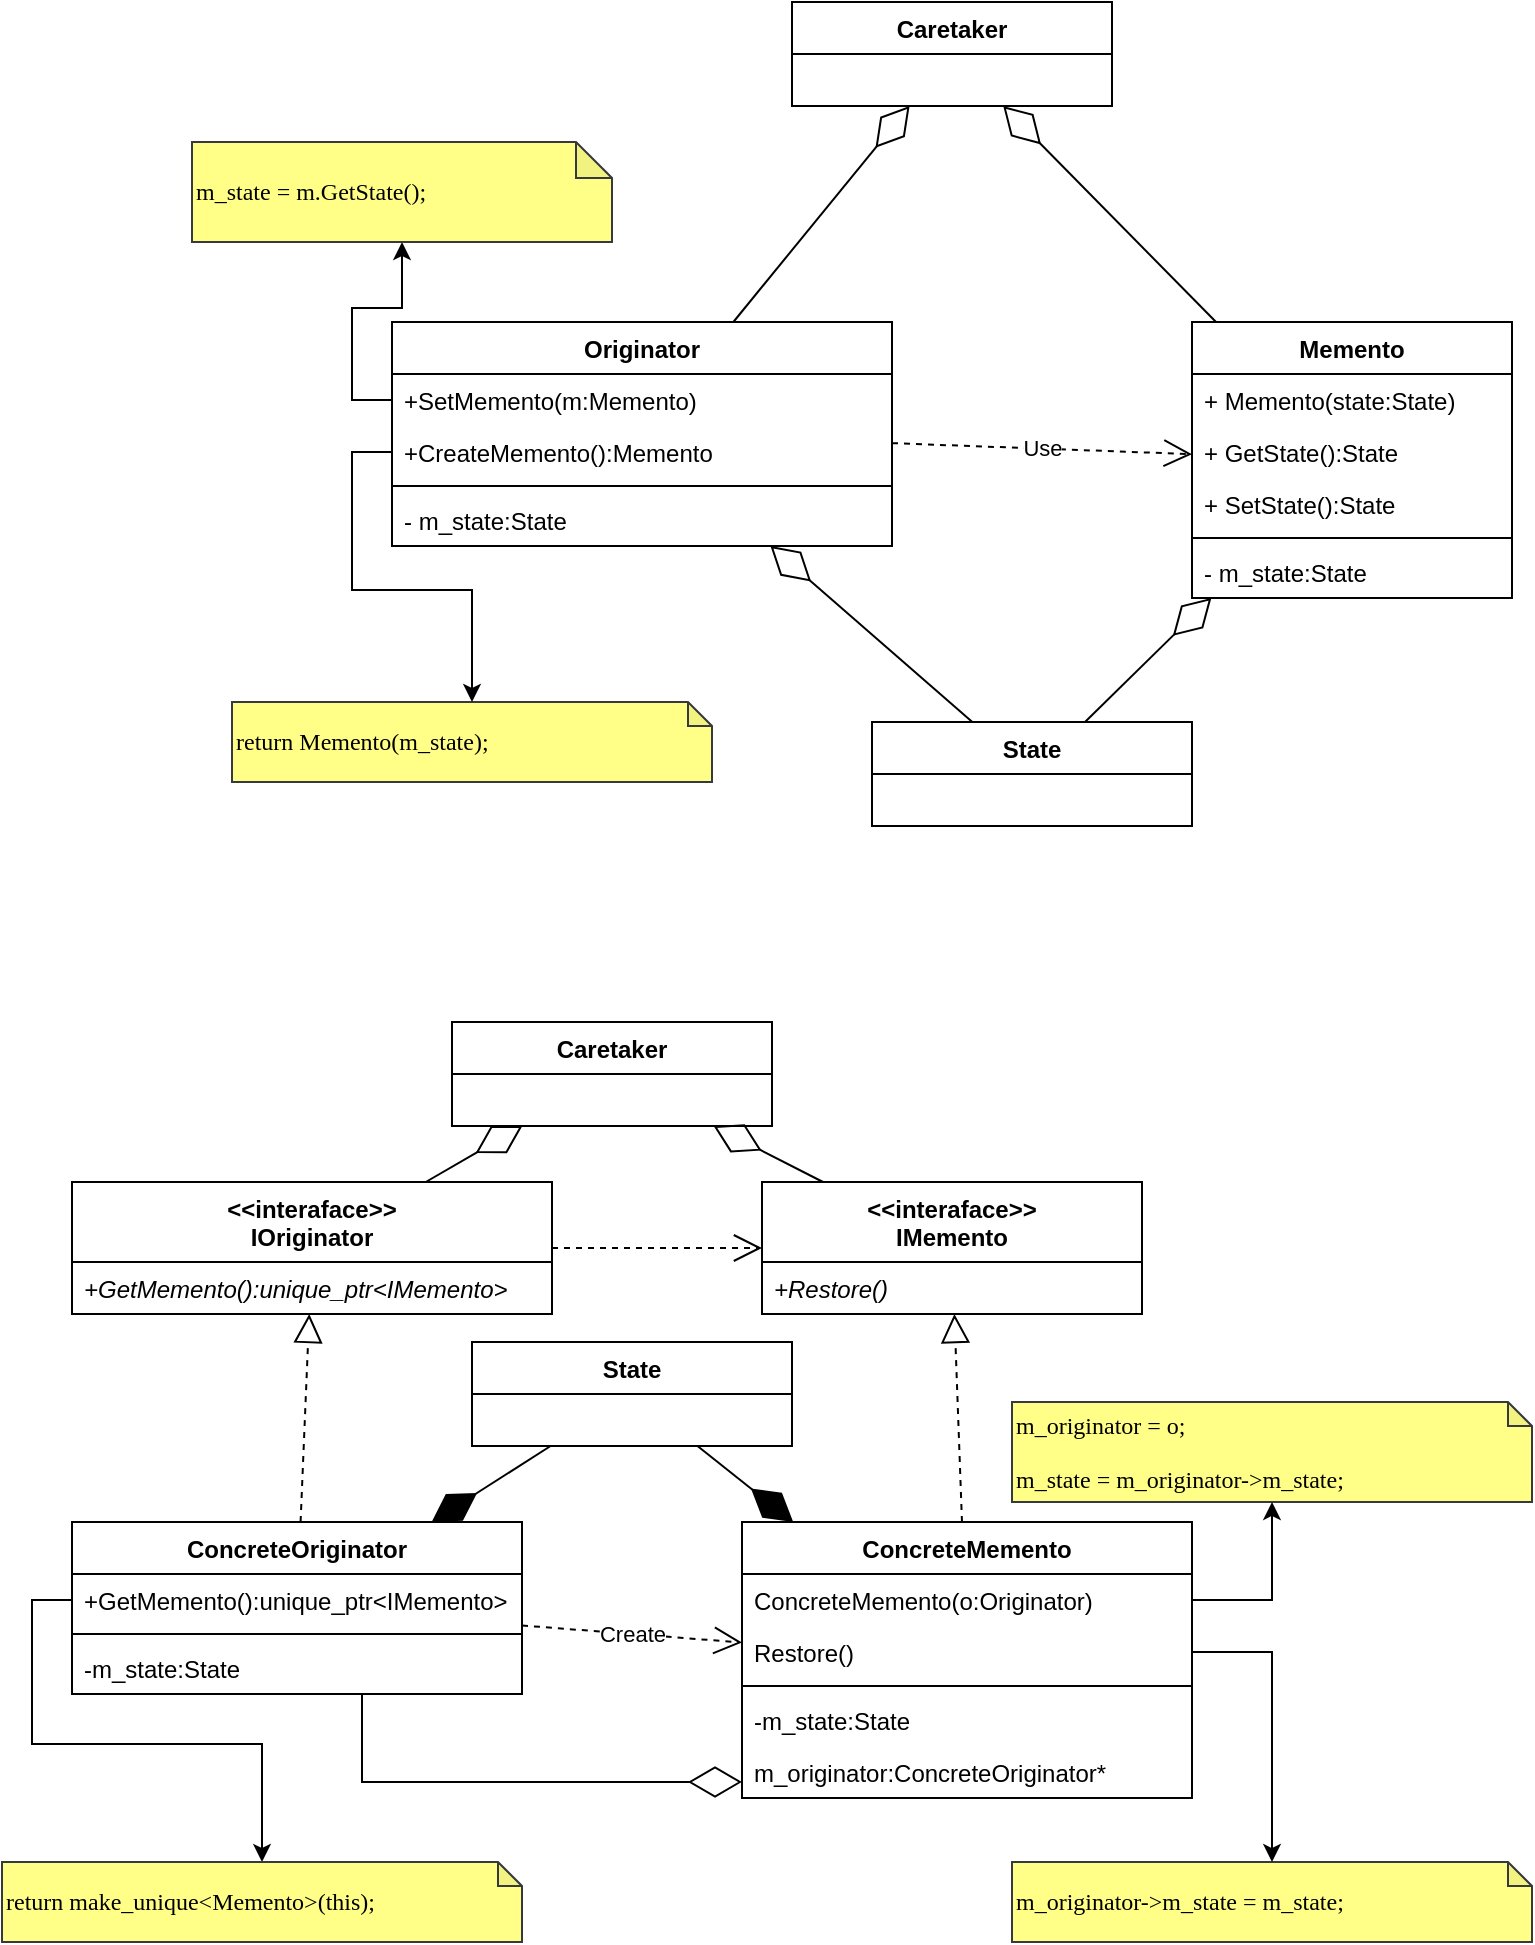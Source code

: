 <mxfile version="21.7.5" type="device">
  <diagram name="Page-1" id="PP6GrdwsWJ3TgQ5O1fh9">
    <mxGraphModel dx="1195" dy="703" grid="1" gridSize="10" guides="1" tooltips="1" connect="1" arrows="1" fold="1" page="1" pageScale="1" pageWidth="850" pageHeight="1100" math="0" shadow="0">
      <root>
        <mxCell id="0" />
        <mxCell id="1" parent="0" />
        <mxCell id="WiZL7kzvkpzc0bTxEAKB-1" value="Originator" style="swimlane;fontStyle=1;align=center;verticalAlign=top;childLayout=stackLayout;horizontal=1;startSize=26;horizontalStack=0;resizeParent=1;resizeParentMax=0;resizeLast=0;collapsible=1;marginBottom=0;whiteSpace=wrap;html=1;" vertex="1" parent="1">
          <mxGeometry x="200" y="160" width="250" height="112" as="geometry" />
        </mxCell>
        <mxCell id="WiZL7kzvkpzc0bTxEAKB-2" value="+SetMemento(m:Memento)" style="text;strokeColor=none;fillColor=none;align=left;verticalAlign=top;spacingLeft=4;spacingRight=4;overflow=hidden;rotatable=0;points=[[0,0.5],[1,0.5]];portConstraint=eastwest;whiteSpace=wrap;html=1;" vertex="1" parent="WiZL7kzvkpzc0bTxEAKB-1">
          <mxGeometry y="26" width="250" height="26" as="geometry" />
        </mxCell>
        <mxCell id="WiZL7kzvkpzc0bTxEAKB-5" value="+CreateMemento():Memento" style="text;strokeColor=none;fillColor=none;align=left;verticalAlign=top;spacingLeft=4;spacingRight=4;overflow=hidden;rotatable=0;points=[[0,0.5],[1,0.5]];portConstraint=eastwest;whiteSpace=wrap;html=1;" vertex="1" parent="WiZL7kzvkpzc0bTxEAKB-1">
          <mxGeometry y="52" width="250" height="26" as="geometry" />
        </mxCell>
        <mxCell id="WiZL7kzvkpzc0bTxEAKB-3" value="" style="line;strokeWidth=1;fillColor=none;align=left;verticalAlign=middle;spacingTop=-1;spacingLeft=3;spacingRight=3;rotatable=0;labelPosition=right;points=[];portConstraint=eastwest;strokeColor=inherit;" vertex="1" parent="WiZL7kzvkpzc0bTxEAKB-1">
          <mxGeometry y="78" width="250" height="8" as="geometry" />
        </mxCell>
        <mxCell id="WiZL7kzvkpzc0bTxEAKB-4" value="- m_state:State" style="text;strokeColor=none;fillColor=none;align=left;verticalAlign=top;spacingLeft=4;spacingRight=4;overflow=hidden;rotatable=0;points=[[0,0.5],[1,0.5]];portConstraint=eastwest;whiteSpace=wrap;html=1;" vertex="1" parent="WiZL7kzvkpzc0bTxEAKB-1">
          <mxGeometry y="86" width="250" height="26" as="geometry" />
        </mxCell>
        <mxCell id="WiZL7kzvkpzc0bTxEAKB-6" value="Memento" style="swimlane;fontStyle=1;align=center;verticalAlign=top;childLayout=stackLayout;horizontal=1;startSize=26;horizontalStack=0;resizeParent=1;resizeParentMax=0;resizeLast=0;collapsible=1;marginBottom=0;whiteSpace=wrap;html=1;" vertex="1" parent="1">
          <mxGeometry x="600" y="160" width="160" height="138" as="geometry" />
        </mxCell>
        <mxCell id="WiZL7kzvkpzc0bTxEAKB-17" value="+ Memento(state:State)" style="text;strokeColor=none;fillColor=none;align=left;verticalAlign=top;spacingLeft=4;spacingRight=4;overflow=hidden;rotatable=0;points=[[0,0.5],[1,0.5]];portConstraint=eastwest;whiteSpace=wrap;html=1;" vertex="1" parent="WiZL7kzvkpzc0bTxEAKB-6">
          <mxGeometry y="26" width="160" height="26" as="geometry" />
        </mxCell>
        <mxCell id="WiZL7kzvkpzc0bTxEAKB-9" value="+ GetState():State" style="text;strokeColor=none;fillColor=none;align=left;verticalAlign=top;spacingLeft=4;spacingRight=4;overflow=hidden;rotatable=0;points=[[0,0.5],[1,0.5]];portConstraint=eastwest;whiteSpace=wrap;html=1;" vertex="1" parent="WiZL7kzvkpzc0bTxEAKB-6">
          <mxGeometry y="52" width="160" height="26" as="geometry" />
        </mxCell>
        <mxCell id="WiZL7kzvkpzc0bTxEAKB-10" value="+ SetState():State" style="text;strokeColor=none;fillColor=none;align=left;verticalAlign=top;spacingLeft=4;spacingRight=4;overflow=hidden;rotatable=0;points=[[0,0.5],[1,0.5]];portConstraint=eastwest;whiteSpace=wrap;html=1;" vertex="1" parent="WiZL7kzvkpzc0bTxEAKB-6">
          <mxGeometry y="78" width="160" height="26" as="geometry" />
        </mxCell>
        <mxCell id="WiZL7kzvkpzc0bTxEAKB-8" value="" style="line;strokeWidth=1;fillColor=none;align=left;verticalAlign=middle;spacingTop=-1;spacingLeft=3;spacingRight=3;rotatable=0;labelPosition=right;points=[];portConstraint=eastwest;strokeColor=inherit;" vertex="1" parent="WiZL7kzvkpzc0bTxEAKB-6">
          <mxGeometry y="104" width="160" height="8" as="geometry" />
        </mxCell>
        <mxCell id="WiZL7kzvkpzc0bTxEAKB-7" value="- m_state:State" style="text;strokeColor=none;fillColor=none;align=left;verticalAlign=top;spacingLeft=4;spacingRight=4;overflow=hidden;rotatable=0;points=[[0,0.5],[1,0.5]];portConstraint=eastwest;whiteSpace=wrap;html=1;" vertex="1" parent="WiZL7kzvkpzc0bTxEAKB-6">
          <mxGeometry y="112" width="160" height="26" as="geometry" />
        </mxCell>
        <mxCell id="WiZL7kzvkpzc0bTxEAKB-11" value="Use" style="endArrow=open;endSize=12;dashed=1;html=1;rounded=0;" edge="1" parent="1" source="WiZL7kzvkpzc0bTxEAKB-1" target="WiZL7kzvkpzc0bTxEAKB-6">
          <mxGeometry width="160" relative="1" as="geometry">
            <mxPoint x="520" y="430" as="sourcePoint" />
            <mxPoint x="680" y="430" as="targetPoint" />
          </mxGeometry>
        </mxCell>
        <mxCell id="WiZL7kzvkpzc0bTxEAKB-12" value="State" style="swimlane;fontStyle=1;align=center;verticalAlign=top;childLayout=stackLayout;horizontal=1;startSize=26;horizontalStack=0;resizeParent=1;resizeParentMax=0;resizeLast=0;collapsible=1;marginBottom=0;whiteSpace=wrap;html=1;" vertex="1" parent="1">
          <mxGeometry x="440" y="360" width="160" height="52" as="geometry" />
        </mxCell>
        <mxCell id="WiZL7kzvkpzc0bTxEAKB-16" value="" style="endArrow=diamondThin;endFill=0;endSize=24;html=1;rounded=0;" edge="1" parent="1" source="WiZL7kzvkpzc0bTxEAKB-12" target="WiZL7kzvkpzc0bTxEAKB-6">
          <mxGeometry width="160" relative="1" as="geometry">
            <mxPoint x="640" y="330" as="sourcePoint" />
            <mxPoint x="800" y="330" as="targetPoint" />
          </mxGeometry>
        </mxCell>
        <mxCell id="WiZL7kzvkpzc0bTxEAKB-18" value="" style="endArrow=diamondThin;endFill=0;endSize=24;html=1;rounded=0;" edge="1" parent="1" source="WiZL7kzvkpzc0bTxEAKB-12" target="WiZL7kzvkpzc0bTxEAKB-1">
          <mxGeometry width="160" relative="1" as="geometry">
            <mxPoint x="160" y="380" as="sourcePoint" />
            <mxPoint x="320" y="380" as="targetPoint" />
          </mxGeometry>
        </mxCell>
        <mxCell id="WiZL7kzvkpzc0bTxEAKB-19" value="&lt;pre&gt;&lt;font face=&quot;Lucida Console&quot;&gt;return Memento(m_state);&lt;/font&gt;&lt;/pre&gt;" style="shape=note;whiteSpace=wrap;html=1;backgroundOutline=1;darkOpacity=0.05;align=left;size=12;fillColor=#ffff88;strokeColor=#36393d;" vertex="1" parent="1">
          <mxGeometry x="120" y="350" width="240" height="40" as="geometry" />
        </mxCell>
        <mxCell id="WiZL7kzvkpzc0bTxEAKB-20" style="edgeStyle=orthogonalEdgeStyle;rounded=0;orthogonalLoop=1;jettySize=auto;html=1;" edge="1" parent="1" source="WiZL7kzvkpzc0bTxEAKB-5" target="WiZL7kzvkpzc0bTxEAKB-19">
          <mxGeometry relative="1" as="geometry" />
        </mxCell>
        <mxCell id="WiZL7kzvkpzc0bTxEAKB-21" style="edgeStyle=orthogonalEdgeStyle;rounded=0;orthogonalLoop=1;jettySize=auto;html=1;" edge="1" target="WiZL7kzvkpzc0bTxEAKB-22" parent="1" source="WiZL7kzvkpzc0bTxEAKB-2">
          <mxGeometry relative="1" as="geometry">
            <mxPoint x="20" y="360" as="sourcePoint" />
          </mxGeometry>
        </mxCell>
        <mxCell id="WiZL7kzvkpzc0bTxEAKB-22" value="&lt;pre&gt;&lt;font face=&quot;Lucida Console&quot;&gt;m_state = m.GetState();&lt;/font&gt;&lt;/pre&gt;" style="shape=note;whiteSpace=wrap;html=1;backgroundOutline=1;darkOpacity=0.05;align=left;size=18;fillColor=#ffff88;strokeColor=#36393d;" vertex="1" parent="1">
          <mxGeometry x="100" y="70" width="210" height="50" as="geometry" />
        </mxCell>
        <mxCell id="WiZL7kzvkpzc0bTxEAKB-23" value="Caretaker" style="swimlane;fontStyle=1;align=center;verticalAlign=top;childLayout=stackLayout;horizontal=1;startSize=26;horizontalStack=0;resizeParent=1;resizeParentMax=0;resizeLast=0;collapsible=1;marginBottom=0;whiteSpace=wrap;html=1;" vertex="1" parent="1">
          <mxGeometry x="400" width="160" height="52" as="geometry" />
        </mxCell>
        <mxCell id="WiZL7kzvkpzc0bTxEAKB-29" value="" style="endArrow=diamondThin;endFill=0;endSize=24;html=1;rounded=0;" edge="1" parent="1" source="WiZL7kzvkpzc0bTxEAKB-6" target="WiZL7kzvkpzc0bTxEAKB-23">
          <mxGeometry width="160" relative="1" as="geometry">
            <mxPoint x="550" y="100" as="sourcePoint" />
            <mxPoint x="710" y="100" as="targetPoint" />
          </mxGeometry>
        </mxCell>
        <mxCell id="WiZL7kzvkpzc0bTxEAKB-30" value="" style="endArrow=diamondThin;endFill=0;endSize=24;html=1;rounded=0;" edge="1" parent="1" source="WiZL7kzvkpzc0bTxEAKB-1" target="WiZL7kzvkpzc0bTxEAKB-23">
          <mxGeometry width="160" relative="1" as="geometry">
            <mxPoint x="550" y="100" as="sourcePoint" />
            <mxPoint x="710" y="100" as="targetPoint" />
          </mxGeometry>
        </mxCell>
        <mxCell id="WiZL7kzvkpzc0bTxEAKB-31" value="&amp;lt;&amp;lt;interaface&amp;gt;&amp;gt;&lt;br&gt;IOriginator" style="swimlane;fontStyle=1;align=center;verticalAlign=top;childLayout=stackLayout;horizontal=1;startSize=40;horizontalStack=0;resizeParent=1;resizeParentMax=0;resizeLast=0;collapsible=1;marginBottom=0;whiteSpace=wrap;html=1;" vertex="1" parent="1">
          <mxGeometry x="40" y="590" width="240" height="66" as="geometry" />
        </mxCell>
        <mxCell id="WiZL7kzvkpzc0bTxEAKB-32" value="+GetMemento():unique_ptr&amp;lt;IMemento&amp;gt;" style="text;strokeColor=none;fillColor=none;align=left;verticalAlign=top;spacingLeft=4;spacingRight=4;overflow=hidden;rotatable=0;points=[[0,0.5],[1,0.5]];portConstraint=eastwest;whiteSpace=wrap;html=1;fontStyle=2" vertex="1" parent="WiZL7kzvkpzc0bTxEAKB-31">
          <mxGeometry y="40" width="240" height="26" as="geometry" />
        </mxCell>
        <mxCell id="WiZL7kzvkpzc0bTxEAKB-36" value="&amp;lt;&amp;lt;interaface&amp;gt;&amp;gt;&lt;br&gt;IMemento" style="swimlane;fontStyle=1;align=center;verticalAlign=top;childLayout=stackLayout;horizontal=1;startSize=40;horizontalStack=0;resizeParent=1;resizeParentMax=0;resizeLast=0;collapsible=1;marginBottom=0;whiteSpace=wrap;html=1;" vertex="1" parent="1">
          <mxGeometry x="385" y="590" width="190" height="66" as="geometry" />
        </mxCell>
        <mxCell id="WiZL7kzvkpzc0bTxEAKB-37" value="+Restore()" style="text;strokeColor=none;fillColor=none;align=left;verticalAlign=top;spacingLeft=4;spacingRight=4;overflow=hidden;rotatable=0;points=[[0,0.5],[1,0.5]];portConstraint=eastwest;whiteSpace=wrap;html=1;fontStyle=2" vertex="1" parent="WiZL7kzvkpzc0bTxEAKB-36">
          <mxGeometry y="40" width="190" height="26" as="geometry" />
        </mxCell>
        <mxCell id="WiZL7kzvkpzc0bTxEAKB-38" value="" style="endArrow=open;endSize=12;dashed=1;html=1;rounded=0;" edge="1" parent="1" source="WiZL7kzvkpzc0bTxEAKB-31" target="WiZL7kzvkpzc0bTxEAKB-36">
          <mxGeometry width="160" relative="1" as="geometry">
            <mxPoint x="340" y="860" as="sourcePoint" />
            <mxPoint x="500" y="860" as="targetPoint" />
          </mxGeometry>
        </mxCell>
        <mxCell id="WiZL7kzvkpzc0bTxEAKB-58" style="edgeStyle=orthogonalEdgeStyle;rounded=0;orthogonalLoop=1;jettySize=auto;html=1;" edge="1" parent="1" source="WiZL7kzvkpzc0bTxEAKB-48" target="WiZL7kzvkpzc0bTxEAKB-53">
          <mxGeometry relative="1" as="geometry" />
        </mxCell>
        <mxCell id="WiZL7kzvkpzc0bTxEAKB-39" value="ConcreteOriginator" style="swimlane;fontStyle=1;align=center;verticalAlign=top;childLayout=stackLayout;horizontal=1;startSize=26;horizontalStack=0;resizeParent=1;resizeParentMax=0;resizeLast=0;collapsible=1;marginBottom=0;whiteSpace=wrap;html=1;" vertex="1" parent="1">
          <mxGeometry x="40" y="760" width="225" height="86" as="geometry" />
        </mxCell>
        <mxCell id="WiZL7kzvkpzc0bTxEAKB-48" value="+GetMemento():unique_ptr&amp;lt;IMemento&amp;gt;" style="text;strokeColor=none;fillColor=none;align=left;verticalAlign=top;spacingLeft=4;spacingRight=4;overflow=hidden;rotatable=0;points=[[0,0.5],[1,0.5]];portConstraint=eastwest;whiteSpace=wrap;html=1;fontStyle=0" vertex="1" parent="WiZL7kzvkpzc0bTxEAKB-39">
          <mxGeometry y="26" width="225" height="26" as="geometry" />
        </mxCell>
        <mxCell id="WiZL7kzvkpzc0bTxEAKB-56" value="" style="line;strokeWidth=1;fillColor=none;align=left;verticalAlign=middle;spacingTop=-1;spacingLeft=3;spacingRight=3;rotatable=0;labelPosition=right;points=[];portConstraint=eastwest;strokeColor=inherit;" vertex="1" parent="WiZL7kzvkpzc0bTxEAKB-39">
          <mxGeometry y="52" width="225" height="8" as="geometry" />
        </mxCell>
        <mxCell id="WiZL7kzvkpzc0bTxEAKB-52" value="-m_state:State" style="text;strokeColor=none;fillColor=none;align=left;verticalAlign=top;spacingLeft=4;spacingRight=4;overflow=hidden;rotatable=0;points=[[0,0.5],[1,0.5]];portConstraint=eastwest;whiteSpace=wrap;html=1;" vertex="1" parent="WiZL7kzvkpzc0bTxEAKB-39">
          <mxGeometry y="60" width="225" height="26" as="geometry" />
        </mxCell>
        <mxCell id="WiZL7kzvkpzc0bTxEAKB-40" value="" style="endArrow=block;dashed=1;endFill=0;endSize=12;html=1;rounded=0;" edge="1" parent="1" source="WiZL7kzvkpzc0bTxEAKB-39" target="WiZL7kzvkpzc0bTxEAKB-31">
          <mxGeometry width="160" relative="1" as="geometry">
            <mxPoint x="180" y="710" as="sourcePoint" />
            <mxPoint x="340" y="710" as="targetPoint" />
          </mxGeometry>
        </mxCell>
        <mxCell id="WiZL7kzvkpzc0bTxEAKB-41" value="ConcreteMemento" style="swimlane;fontStyle=1;align=center;verticalAlign=top;childLayout=stackLayout;horizontal=1;startSize=26;horizontalStack=0;resizeParent=1;resizeParentMax=0;resizeLast=0;collapsible=1;marginBottom=0;whiteSpace=wrap;html=1;" vertex="1" parent="1">
          <mxGeometry x="375" y="760" width="225" height="138" as="geometry" />
        </mxCell>
        <mxCell id="WiZL7kzvkpzc0bTxEAKB-62" value="ConcreteMemento(o:Originator)" style="text;strokeColor=none;fillColor=none;align=left;verticalAlign=top;spacingLeft=4;spacingRight=4;overflow=hidden;rotatable=0;points=[[0,0.5],[1,0.5]];portConstraint=eastwest;whiteSpace=wrap;html=1;fontStyle=0" vertex="1" parent="WiZL7kzvkpzc0bTxEAKB-41">
          <mxGeometry y="26" width="225" height="26" as="geometry" />
        </mxCell>
        <mxCell id="WiZL7kzvkpzc0bTxEAKB-51" value="Restore()" style="text;strokeColor=none;fillColor=none;align=left;verticalAlign=top;spacingLeft=4;spacingRight=4;overflow=hidden;rotatable=0;points=[[0,0.5],[1,0.5]];portConstraint=eastwest;whiteSpace=wrap;html=1;fontStyle=0" vertex="1" parent="WiZL7kzvkpzc0bTxEAKB-41">
          <mxGeometry y="52" width="225" height="26" as="geometry" />
        </mxCell>
        <mxCell id="WiZL7kzvkpzc0bTxEAKB-57" value="" style="line;strokeWidth=1;fillColor=none;align=left;verticalAlign=middle;spacingTop=-1;spacingLeft=3;spacingRight=3;rotatable=0;labelPosition=right;points=[];portConstraint=eastwest;strokeColor=inherit;" vertex="1" parent="WiZL7kzvkpzc0bTxEAKB-41">
          <mxGeometry y="78" width="225" height="8" as="geometry" />
        </mxCell>
        <mxCell id="WiZL7kzvkpzc0bTxEAKB-55" value="-m_state:State" style="text;strokeColor=none;fillColor=none;align=left;verticalAlign=top;spacingLeft=4;spacingRight=4;overflow=hidden;rotatable=0;points=[[0,0.5],[1,0.5]];portConstraint=eastwest;whiteSpace=wrap;html=1;" vertex="1" parent="WiZL7kzvkpzc0bTxEAKB-41">
          <mxGeometry y="86" width="225" height="26" as="geometry" />
        </mxCell>
        <mxCell id="WiZL7kzvkpzc0bTxEAKB-61" value="m_originator:ConcreteOriginator*" style="text;strokeColor=none;fillColor=none;align=left;verticalAlign=top;spacingLeft=4;spacingRight=4;overflow=hidden;rotatable=0;points=[[0,0.5],[1,0.5]];portConstraint=eastwest;whiteSpace=wrap;html=1;" vertex="1" parent="WiZL7kzvkpzc0bTxEAKB-41">
          <mxGeometry y="112" width="225" height="26" as="geometry" />
        </mxCell>
        <mxCell id="WiZL7kzvkpzc0bTxEAKB-42" value="" style="endArrow=block;dashed=1;endFill=0;endSize=12;html=1;rounded=0;" edge="1" parent="1" source="WiZL7kzvkpzc0bTxEAKB-41" target="WiZL7kzvkpzc0bTxEAKB-36">
          <mxGeometry width="160" relative="1" as="geometry">
            <mxPoint x="195" y="770" as="sourcePoint" />
            <mxPoint x="195" y="696" as="targetPoint" />
          </mxGeometry>
        </mxCell>
        <mxCell id="WiZL7kzvkpzc0bTxEAKB-43" value="" style="endArrow=diamondThin;endFill=0;endSize=24;html=1;rounded=0;edgeStyle=orthogonalEdgeStyle;" edge="1" parent="1" source="WiZL7kzvkpzc0bTxEAKB-39" target="WiZL7kzvkpzc0bTxEAKB-41">
          <mxGeometry width="160" relative="1" as="geometry">
            <mxPoint x="260" y="870" as="sourcePoint" />
            <mxPoint x="420" y="870" as="targetPoint" />
            <Array as="points">
              <mxPoint x="185" y="890" />
              <mxPoint x="455" y="890" />
            </Array>
          </mxGeometry>
        </mxCell>
        <mxCell id="WiZL7kzvkpzc0bTxEAKB-44" value="Create" style="endArrow=open;endSize=12;dashed=1;html=1;rounded=0;" edge="1" parent="1" source="WiZL7kzvkpzc0bTxEAKB-39" target="WiZL7kzvkpzc0bTxEAKB-41">
          <mxGeometry width="160" relative="1" as="geometry">
            <mxPoint x="230" y="850" as="sourcePoint" />
            <mxPoint x="390" y="850" as="targetPoint" />
          </mxGeometry>
        </mxCell>
        <mxCell id="WiZL7kzvkpzc0bTxEAKB-45" value="Caretaker" style="swimlane;fontStyle=1;align=center;verticalAlign=top;childLayout=stackLayout;horizontal=1;startSize=26;horizontalStack=0;resizeParent=1;resizeParentMax=0;resizeLast=0;collapsible=1;marginBottom=0;whiteSpace=wrap;html=1;" vertex="1" parent="1">
          <mxGeometry x="230" y="510" width="160" height="52" as="geometry" />
        </mxCell>
        <mxCell id="WiZL7kzvkpzc0bTxEAKB-46" value="" style="endArrow=diamondThin;endFill=0;endSize=24;html=1;rounded=0;" edge="1" parent="1" source="WiZL7kzvkpzc0bTxEAKB-31" target="WiZL7kzvkpzc0bTxEAKB-45">
          <mxGeometry width="160" relative="1" as="geometry">
            <mxPoint x="350" y="580" as="sourcePoint" />
            <mxPoint x="510" y="580" as="targetPoint" />
          </mxGeometry>
        </mxCell>
        <mxCell id="WiZL7kzvkpzc0bTxEAKB-47" value="" style="endArrow=diamondThin;endFill=0;endSize=24;html=1;rounded=0;" edge="1" parent="1" source="WiZL7kzvkpzc0bTxEAKB-36" target="WiZL7kzvkpzc0bTxEAKB-45">
          <mxGeometry width="160" relative="1" as="geometry">
            <mxPoint x="350" y="580" as="sourcePoint" />
            <mxPoint x="510" y="580" as="targetPoint" />
          </mxGeometry>
        </mxCell>
        <mxCell id="WiZL7kzvkpzc0bTxEAKB-53" value="&lt;pre&gt;&lt;font face=&quot;Lucida Console&quot;&gt;return make_unique&amp;lt;Memento&amp;gt;(this);&lt;/font&gt;&lt;/pre&gt;" style="shape=note;whiteSpace=wrap;html=1;backgroundOutline=1;darkOpacity=0.05;align=left;size=12;fillColor=#ffff88;strokeColor=#36393d;" vertex="1" parent="1">
          <mxGeometry x="5" y="930" width="260" height="40" as="geometry" />
        </mxCell>
        <mxCell id="WiZL7kzvkpzc0bTxEAKB-59" value="&lt;pre&gt;&lt;font face=&quot;Lucida Console&quot;&gt;m_originator-&amp;gt;m_state = m_state;&lt;/font&gt;&lt;/pre&gt;" style="shape=note;whiteSpace=wrap;html=1;backgroundOutline=1;darkOpacity=0.05;align=left;size=12;fillColor=#ffff88;strokeColor=#36393d;" vertex="1" parent="1">
          <mxGeometry x="510" y="930" width="260" height="40" as="geometry" />
        </mxCell>
        <mxCell id="WiZL7kzvkpzc0bTxEAKB-60" style="edgeStyle=orthogonalEdgeStyle;rounded=0;orthogonalLoop=1;jettySize=auto;html=1;" edge="1" parent="1" source="WiZL7kzvkpzc0bTxEAKB-51" target="WiZL7kzvkpzc0bTxEAKB-59">
          <mxGeometry relative="1" as="geometry" />
        </mxCell>
        <mxCell id="WiZL7kzvkpzc0bTxEAKB-63" value="&lt;pre&gt;&lt;font face=&quot;Lucida Console&quot;&gt;m_originator = o;&lt;/font&gt;&lt;/pre&gt;&lt;pre&gt;&lt;font face=&quot;Lucida Console&quot;&gt;m_state = m_originator-&amp;gt;m_state;&lt;/font&gt;&lt;/pre&gt;" style="shape=note;whiteSpace=wrap;html=1;backgroundOutline=1;darkOpacity=0.05;align=left;size=12;fillColor=#ffff88;strokeColor=#36393d;" vertex="1" parent="1">
          <mxGeometry x="510" y="700" width="260" height="50" as="geometry" />
        </mxCell>
        <mxCell id="WiZL7kzvkpzc0bTxEAKB-64" style="edgeStyle=orthogonalEdgeStyle;rounded=0;orthogonalLoop=1;jettySize=auto;html=1;" edge="1" parent="1" source="WiZL7kzvkpzc0bTxEAKB-62" target="WiZL7kzvkpzc0bTxEAKB-63">
          <mxGeometry relative="1" as="geometry" />
        </mxCell>
        <mxCell id="WiZL7kzvkpzc0bTxEAKB-65" value="State" style="swimlane;fontStyle=1;align=center;verticalAlign=top;childLayout=stackLayout;horizontal=1;startSize=26;horizontalStack=0;resizeParent=1;resizeParentMax=0;resizeLast=0;collapsible=1;marginBottom=0;whiteSpace=wrap;html=1;" vertex="1" parent="1">
          <mxGeometry x="240" y="670" width="160" height="52" as="geometry" />
        </mxCell>
        <mxCell id="WiZL7kzvkpzc0bTxEAKB-69" value="" style="endArrow=diamondThin;endFill=1;endSize=24;html=1;rounded=0;" edge="1" parent="1" source="WiZL7kzvkpzc0bTxEAKB-65" target="WiZL7kzvkpzc0bTxEAKB-39">
          <mxGeometry width="160" relative="1" as="geometry">
            <mxPoint x="250" y="1040" as="sourcePoint" />
            <mxPoint x="410" y="1040" as="targetPoint" />
          </mxGeometry>
        </mxCell>
        <mxCell id="WiZL7kzvkpzc0bTxEAKB-70" value="" style="endArrow=diamondThin;endFill=1;endSize=24;html=1;rounded=0;" edge="1" parent="1" source="WiZL7kzvkpzc0bTxEAKB-65" target="WiZL7kzvkpzc0bTxEAKB-41">
          <mxGeometry width="160" relative="1" as="geometry">
            <mxPoint x="250" y="1040" as="sourcePoint" />
            <mxPoint x="410" y="1040" as="targetPoint" />
          </mxGeometry>
        </mxCell>
      </root>
    </mxGraphModel>
  </diagram>
</mxfile>
